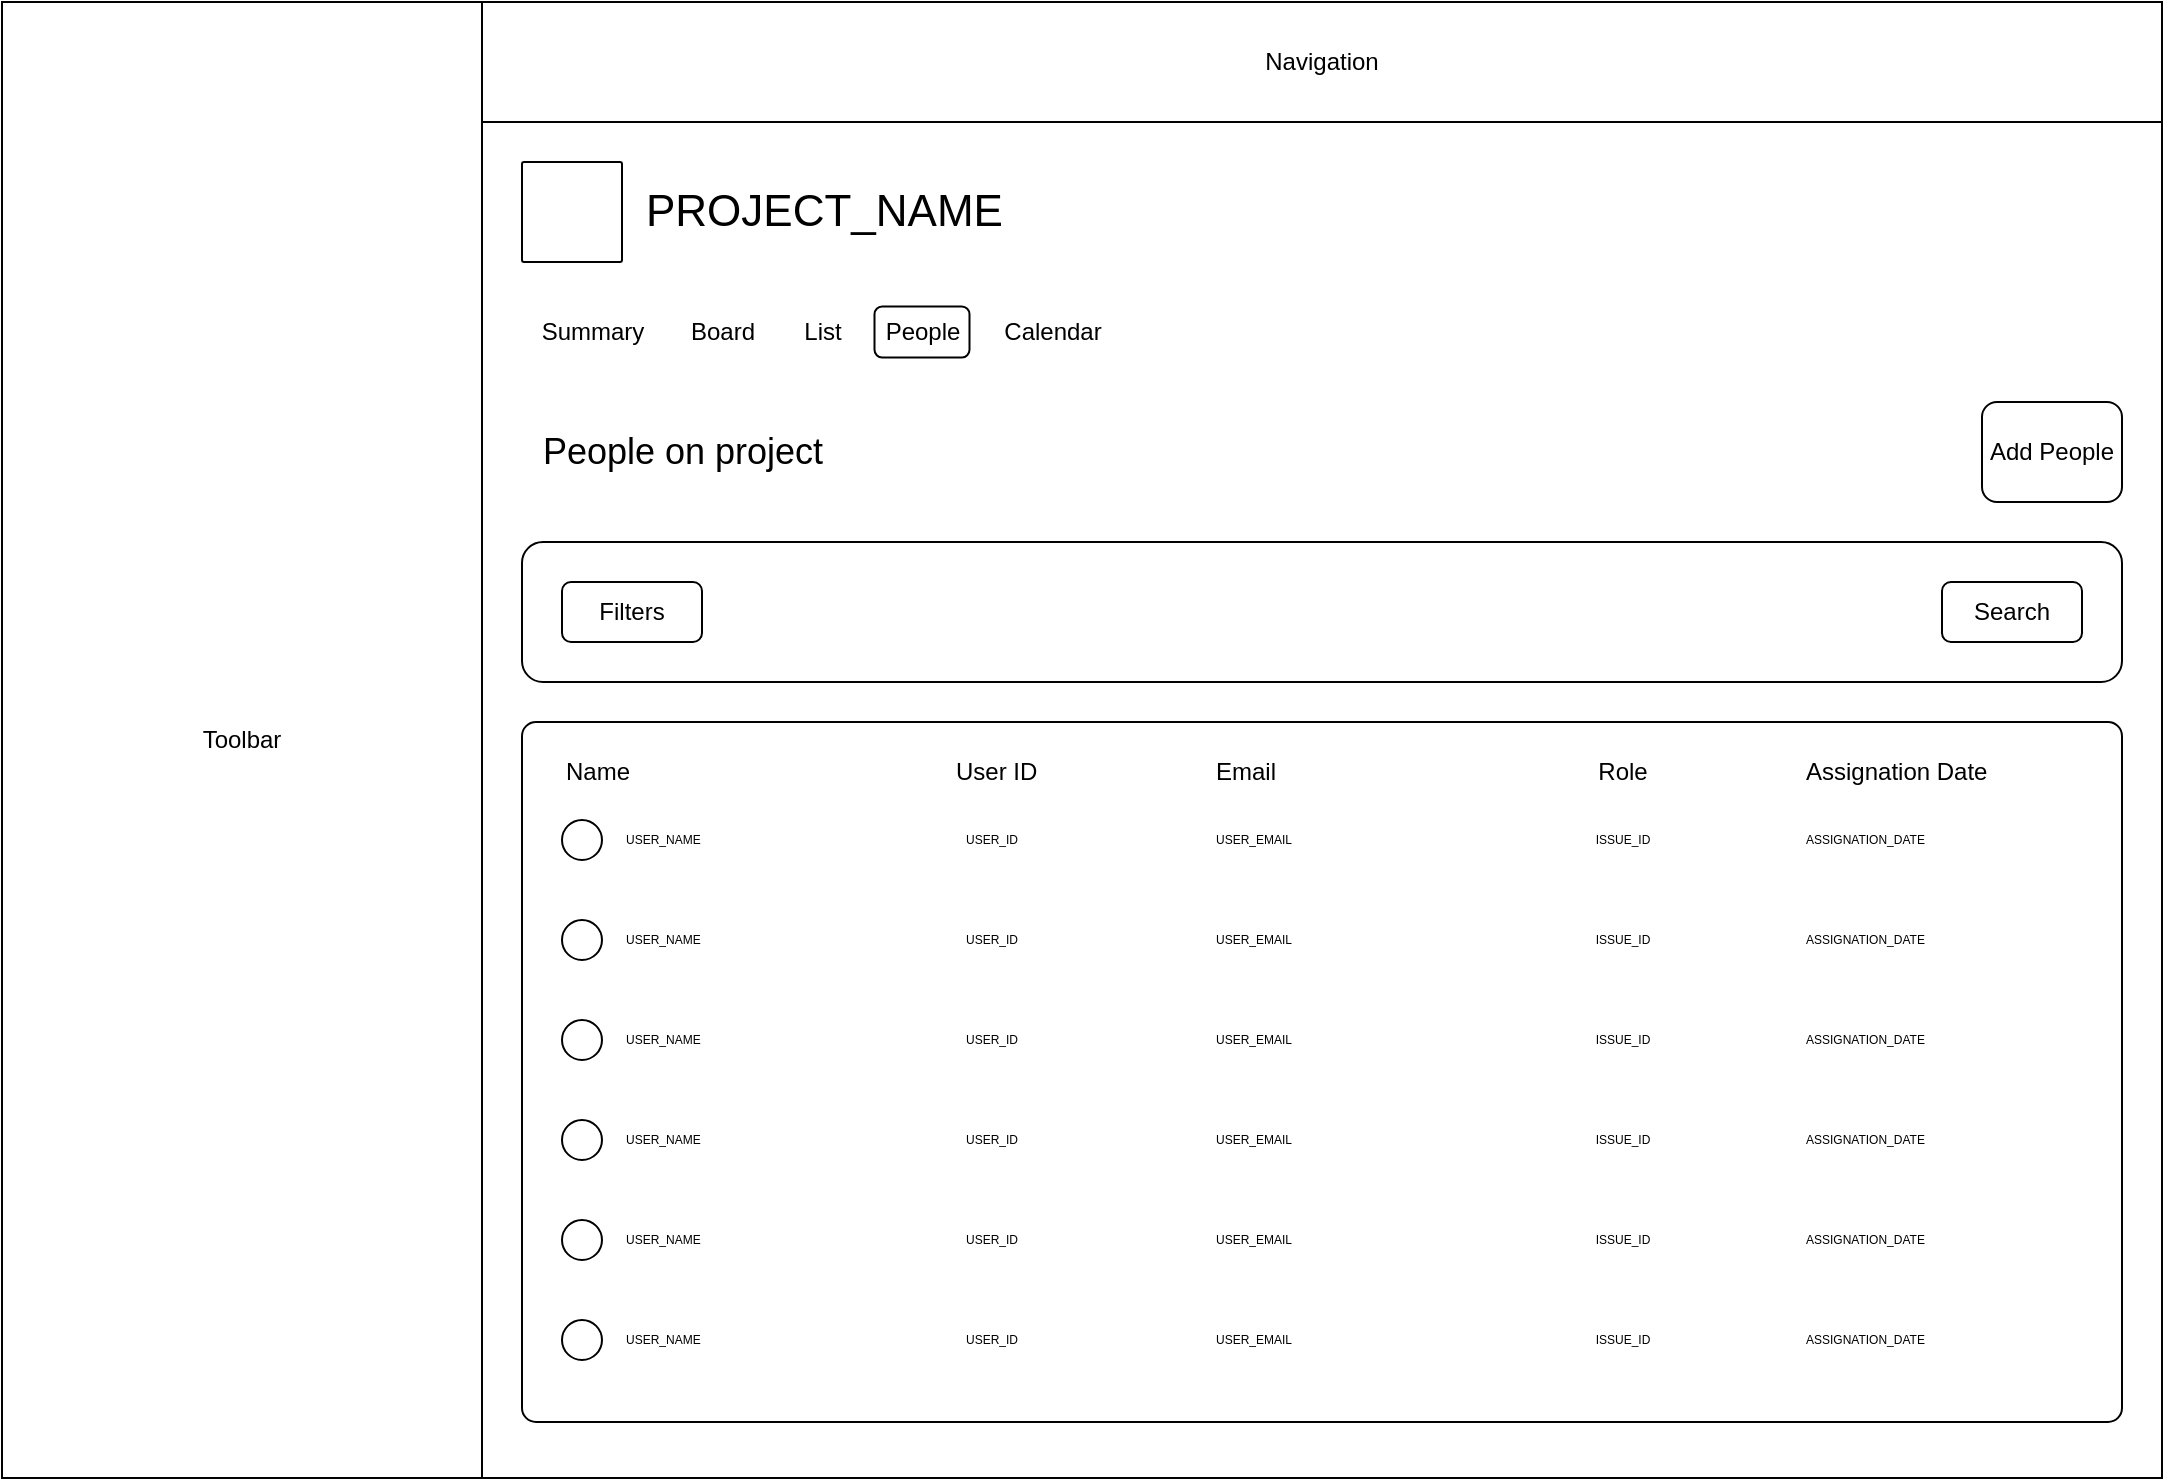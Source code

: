 <mxfile>
    <diagram id="ezGQYY76CnPRP2FsOGGO" name="Page-1">
        <mxGraphModel dx="832" dy="649" grid="1" gridSize="10" guides="1" tooltips="1" connect="1" arrows="1" fold="1" page="1" pageScale="1" pageWidth="1169" pageHeight="827" math="0" shadow="0">
            <root>
                <mxCell id="0"/>
                <mxCell id="1" parent="0"/>
                <mxCell id="167" value="Toolbar" style="rounded=0;whiteSpace=wrap;html=1;" vertex="1" parent="1">
                    <mxGeometry x="45" y="41" width="240" height="738" as="geometry"/>
                </mxCell>
                <mxCell id="168" value="Navigation" style="rounded=0;whiteSpace=wrap;html=1;" vertex="1" parent="1">
                    <mxGeometry x="285" y="41" width="840" height="60" as="geometry"/>
                </mxCell>
                <mxCell id="169" value="" style="rounded=0;whiteSpace=wrap;html=1;" vertex="1" parent="1">
                    <mxGeometry x="285" y="101" width="840" height="678" as="geometry"/>
                </mxCell>
                <mxCell id="170" value="" style="rounded=1;whiteSpace=wrap;html=1;arcSize=2;fillStyle=hatch;gradientColor=none;fillColor=#FFFFFF;" vertex="1" parent="1">
                    <mxGeometry x="305" y="121" width="50" height="50" as="geometry"/>
                </mxCell>
                <mxCell id="171" value="&lt;font style=&quot;font-size: 22px;&quot;&gt;PROJECT_NAME&lt;/font&gt;" style="rounded=0;whiteSpace=wrap;html=1;fillStyle=auto;fillColor=none;gradientColor=none;align=left;strokeColor=none;fontSize=22;verticalAlign=middle;" vertex="1" parent="1">
                    <mxGeometry x="365" y="121" width="170" height="50" as="geometry"/>
                </mxCell>
                <mxCell id="172" value="Summary" style="text;html=1;align=center;verticalAlign=middle;resizable=0;points=[];autosize=1;strokeColor=none;fillColor=none;" vertex="1" parent="1">
                    <mxGeometry x="305" y="191" width="70" height="30" as="geometry"/>
                </mxCell>
                <mxCell id="173" value="Board" style="text;html=1;align=center;verticalAlign=middle;resizable=0;points=[];autosize=1;strokeColor=none;fillColor=none;" vertex="1" parent="1">
                    <mxGeometry x="375" y="191" width="60" height="30" as="geometry"/>
                </mxCell>
                <mxCell id="174" value="List" style="text;html=1;align=center;verticalAlign=middle;resizable=0;points=[];autosize=1;strokeColor=none;fillColor=none;" vertex="1" parent="1">
                    <mxGeometry x="435" y="191" width="40" height="30" as="geometry"/>
                </mxCell>
                <mxCell id="175" value="People" style="text;html=1;align=center;verticalAlign=middle;resizable=0;points=[];autosize=1;strokeColor=none;fillColor=none;" vertex="1" parent="1">
                    <mxGeometry x="475" y="191" width="60" height="30" as="geometry"/>
                </mxCell>
                <mxCell id="176" value="Calendar" style="text;html=1;align=center;verticalAlign=middle;resizable=0;points=[];autosize=1;strokeColor=none;fillColor=none;" vertex="1" parent="1">
                    <mxGeometry x="535" y="191" width="70" height="30" as="geometry"/>
                </mxCell>
                <mxCell id="177" value="" style="rounded=1;whiteSpace=wrap;html=1;fillStyle=auto;fillColor=none;" vertex="1" parent="1">
                    <mxGeometry x="481.25" y="193.25" width="47.5" height="25.5" as="geometry"/>
                </mxCell>
                <mxCell id="178" value="People on project" style="text;html=1;align=center;verticalAlign=middle;resizable=0;points=[];autosize=1;strokeColor=none;fillColor=none;fontSize=18;" vertex="1" parent="1">
                    <mxGeometry x="305" y="246" width="160" height="40" as="geometry"/>
                </mxCell>
                <mxCell id="179" value="Add People" style="rounded=1;whiteSpace=wrap;html=1;fontSize=12;" vertex="1" parent="1">
                    <mxGeometry x="1035" y="241" width="70" height="50" as="geometry"/>
                </mxCell>
                <mxCell id="180" value="" style="rounded=1;whiteSpace=wrap;html=1;fontSize=12;" vertex="1" parent="1">
                    <mxGeometry x="305" y="311" width="800" height="70" as="geometry"/>
                </mxCell>
                <mxCell id="181" value="Filters" style="rounded=1;whiteSpace=wrap;html=1;fontSize=12;" vertex="1" parent="1">
                    <mxGeometry x="325" y="331" width="70" height="30" as="geometry"/>
                </mxCell>
                <mxCell id="182" value="Search" style="rounded=1;whiteSpace=wrap;html=1;fontSize=12;" vertex="1" parent="1">
                    <mxGeometry x="1015" y="331" width="70" height="30" as="geometry"/>
                </mxCell>
                <mxCell id="183" value="" style="rounded=1;whiteSpace=wrap;html=1;fontSize=12;arcSize=2;" vertex="1" parent="1">
                    <mxGeometry x="305" y="401" width="800" height="350" as="geometry"/>
                </mxCell>
                <mxCell id="184" value="" style="ellipse;whiteSpace=wrap;html=1;fontSize=12;fillColor=#FFFFFF;fillStyle=hatch;" vertex="1" parent="1">
                    <mxGeometry x="325" y="450" width="20" height="20" as="geometry"/>
                </mxCell>
                <mxCell id="185" value="Name" style="text;html=1;align=left;verticalAlign=middle;resizable=0;points=[];autosize=1;strokeColor=none;fillColor=none;fontSize=12;" vertex="1" parent="1">
                    <mxGeometry x="325" y="411" width="60" height="30" as="geometry"/>
                </mxCell>
                <mxCell id="186" value="User ID" style="text;html=1;align=left;verticalAlign=middle;resizable=0;points=[];autosize=1;strokeColor=none;fillColor=none;fontSize=12;" vertex="1" parent="1">
                    <mxGeometry x="520" y="411" width="60" height="30" as="geometry"/>
                </mxCell>
                <mxCell id="187" value="USER_NAME" style="text;html=1;align=left;verticalAlign=middle;resizable=0;points=[];autosize=1;strokeColor=none;fillColor=none;fontSize=6;" vertex="1" parent="1">
                    <mxGeometry x="355" y="450" width="60" height="20" as="geometry"/>
                </mxCell>
                <mxCell id="189" value="USER_ID" style="text;html=1;align=left;verticalAlign=middle;resizable=0;points=[];autosize=1;strokeColor=none;fillColor=none;fontSize=6;" vertex="1" parent="1">
                    <mxGeometry x="525" y="450" width="50" height="20" as="geometry"/>
                </mxCell>
                <mxCell id="190" value="Email" style="text;html=1;align=left;verticalAlign=middle;resizable=0;points=[];autosize=1;strokeColor=none;fillColor=none;fontSize=12;" vertex="1" parent="1">
                    <mxGeometry x="650" y="411" width="50" height="30" as="geometry"/>
                </mxCell>
                <mxCell id="192" value="Role" style="text;html=1;align=center;verticalAlign=middle;resizable=0;points=[];autosize=1;strokeColor=none;fillColor=none;fontSize=12;" vertex="1" parent="1">
                    <mxGeometry x="830" y="411" width="50" height="30" as="geometry"/>
                </mxCell>
                <mxCell id="193" value="ISSUE_ID" style="text;html=1;align=center;verticalAlign=middle;resizable=0;points=[];autosize=1;strokeColor=none;fillColor=none;fontSize=6;" vertex="1" parent="1">
                    <mxGeometry x="830" y="450" width="50" height="20" as="geometry"/>
                </mxCell>
                <mxCell id="200" value="Assignation Date" style="text;html=1;align=left;verticalAlign=middle;resizable=0;points=[];autosize=1;strokeColor=none;fillColor=none;fontSize=12;" vertex="1" parent="1">
                    <mxGeometry x="945" y="411" width="110" height="30" as="geometry"/>
                </mxCell>
                <mxCell id="201" value="ASSIGNATION_DATE" style="text;html=1;align=left;verticalAlign=middle;resizable=0;points=[];autosize=1;strokeColor=none;fillColor=none;fontSize=6;" vertex="1" parent="1">
                    <mxGeometry x="945" y="450" width="80" height="20" as="geometry"/>
                </mxCell>
                <mxCell id="202" value="" style="ellipse;whiteSpace=wrap;html=1;fontSize=12;fillColor=#FFFFFF;fillStyle=hatch;" vertex="1" parent="1">
                    <mxGeometry x="325" y="500" width="20" height="20" as="geometry"/>
                </mxCell>
                <mxCell id="203" value="USER_NAME" style="text;html=1;align=left;verticalAlign=middle;resizable=0;points=[];autosize=1;strokeColor=none;fillColor=none;fontSize=6;" vertex="1" parent="1">
                    <mxGeometry x="355" y="500" width="60" height="20" as="geometry"/>
                </mxCell>
                <mxCell id="205" value="USER_ID" style="text;html=1;align=left;verticalAlign=middle;resizable=0;points=[];autosize=1;strokeColor=none;fillColor=none;fontSize=6;" vertex="1" parent="1">
                    <mxGeometry x="525" y="500" width="50" height="20" as="geometry"/>
                </mxCell>
                <mxCell id="207" value="ISSUE_ID" style="text;html=1;align=center;verticalAlign=middle;resizable=0;points=[];autosize=1;strokeColor=none;fillColor=none;fontSize=6;" vertex="1" parent="1">
                    <mxGeometry x="830" y="500" width="50" height="20" as="geometry"/>
                </mxCell>
                <mxCell id="211" value="ASSIGNATION_DATE" style="text;html=1;align=left;verticalAlign=middle;resizable=0;points=[];autosize=1;strokeColor=none;fillColor=none;fontSize=6;" vertex="1" parent="1">
                    <mxGeometry x="945" y="500" width="80" height="20" as="geometry"/>
                </mxCell>
                <mxCell id="212" value="" style="ellipse;whiteSpace=wrap;html=1;fontSize=12;fillColor=#FFFFFF;fillStyle=hatch;" vertex="1" parent="1">
                    <mxGeometry x="325" y="550" width="20" height="20" as="geometry"/>
                </mxCell>
                <mxCell id="213" value="USER_NAME" style="text;html=1;align=left;verticalAlign=middle;resizable=0;points=[];autosize=1;strokeColor=none;fillColor=none;fontSize=6;" vertex="1" parent="1">
                    <mxGeometry x="355" y="550" width="60" height="20" as="geometry"/>
                </mxCell>
                <mxCell id="215" value="USER_ID" style="text;html=1;align=left;verticalAlign=middle;resizable=0;points=[];autosize=1;strokeColor=none;fillColor=none;fontSize=6;" vertex="1" parent="1">
                    <mxGeometry x="525" y="550" width="50" height="20" as="geometry"/>
                </mxCell>
                <mxCell id="217" value="ISSUE_ID" style="text;html=1;align=center;verticalAlign=middle;resizable=0;points=[];autosize=1;strokeColor=none;fillColor=none;fontSize=6;" vertex="1" parent="1">
                    <mxGeometry x="830" y="550" width="50" height="20" as="geometry"/>
                </mxCell>
                <mxCell id="221" value="ASSIGNATION_DATE" style="text;html=1;align=left;verticalAlign=middle;resizable=0;points=[];autosize=1;strokeColor=none;fillColor=none;fontSize=6;" vertex="1" parent="1">
                    <mxGeometry x="945" y="550" width="80" height="20" as="geometry"/>
                </mxCell>
                <mxCell id="222" value="" style="ellipse;whiteSpace=wrap;html=1;fontSize=12;fillColor=#FFFFFF;fillStyle=hatch;" vertex="1" parent="1">
                    <mxGeometry x="325" y="600" width="20" height="20" as="geometry"/>
                </mxCell>
                <mxCell id="223" value="USER_NAME" style="text;html=1;align=left;verticalAlign=middle;resizable=0;points=[];autosize=1;strokeColor=none;fillColor=none;fontSize=6;" vertex="1" parent="1">
                    <mxGeometry x="355" y="600" width="60" height="20" as="geometry"/>
                </mxCell>
                <mxCell id="225" value="USER_ID" style="text;html=1;align=left;verticalAlign=middle;resizable=0;points=[];autosize=1;strokeColor=none;fillColor=none;fontSize=6;" vertex="1" parent="1">
                    <mxGeometry x="525" y="600" width="50" height="20" as="geometry"/>
                </mxCell>
                <mxCell id="227" value="ISSUE_ID" style="text;html=1;align=center;verticalAlign=middle;resizable=0;points=[];autosize=1;strokeColor=none;fillColor=none;fontSize=6;" vertex="1" parent="1">
                    <mxGeometry x="830" y="600" width="50" height="20" as="geometry"/>
                </mxCell>
                <mxCell id="231" value="ASSIGNATION_DATE" style="text;html=1;align=left;verticalAlign=middle;resizable=0;points=[];autosize=1;strokeColor=none;fillColor=none;fontSize=6;" vertex="1" parent="1">
                    <mxGeometry x="945" y="600" width="80" height="20" as="geometry"/>
                </mxCell>
                <mxCell id="232" value="" style="ellipse;whiteSpace=wrap;html=1;fontSize=12;fillColor=#FFFFFF;fillStyle=hatch;" vertex="1" parent="1">
                    <mxGeometry x="325" y="650" width="20" height="20" as="geometry"/>
                </mxCell>
                <mxCell id="233" value="USER_NAME" style="text;html=1;align=left;verticalAlign=middle;resizable=0;points=[];autosize=1;strokeColor=none;fillColor=none;fontSize=6;" vertex="1" parent="1">
                    <mxGeometry x="355" y="650" width="60" height="20" as="geometry"/>
                </mxCell>
                <mxCell id="235" value="USER_ID" style="text;html=1;align=left;verticalAlign=middle;resizable=0;points=[];autosize=1;strokeColor=none;fillColor=none;fontSize=6;" vertex="1" parent="1">
                    <mxGeometry x="525" y="650" width="50" height="20" as="geometry"/>
                </mxCell>
                <mxCell id="237" value="ISSUE_ID" style="text;html=1;align=center;verticalAlign=middle;resizable=0;points=[];autosize=1;strokeColor=none;fillColor=none;fontSize=6;" vertex="1" parent="1">
                    <mxGeometry x="830" y="650" width="50" height="20" as="geometry"/>
                </mxCell>
                <mxCell id="241" value="ASSIGNATION_DATE" style="text;html=1;align=left;verticalAlign=middle;resizable=0;points=[];autosize=1;strokeColor=none;fillColor=none;fontSize=6;" vertex="1" parent="1">
                    <mxGeometry x="945" y="650" width="80" height="20" as="geometry"/>
                </mxCell>
                <mxCell id="242" value="" style="ellipse;whiteSpace=wrap;html=1;fontSize=12;fillColor=#FFFFFF;fillStyle=hatch;" vertex="1" parent="1">
                    <mxGeometry x="325" y="700" width="20" height="20" as="geometry"/>
                </mxCell>
                <mxCell id="243" value="USER_NAME" style="text;html=1;align=left;verticalAlign=middle;resizable=0;points=[];autosize=1;strokeColor=none;fillColor=none;fontSize=6;" vertex="1" parent="1">
                    <mxGeometry x="355" y="700" width="60" height="20" as="geometry"/>
                </mxCell>
                <mxCell id="245" value="USER_ID" style="text;html=1;align=left;verticalAlign=middle;resizable=0;points=[];autosize=1;strokeColor=none;fillColor=none;fontSize=6;" vertex="1" parent="1">
                    <mxGeometry x="525" y="700" width="50" height="20" as="geometry"/>
                </mxCell>
                <mxCell id="247" value="ISSUE_ID" style="text;html=1;align=center;verticalAlign=middle;resizable=0;points=[];autosize=1;strokeColor=none;fillColor=none;fontSize=6;" vertex="1" parent="1">
                    <mxGeometry x="830" y="700" width="50" height="20" as="geometry"/>
                </mxCell>
                <mxCell id="251" value="ASSIGNATION_DATE" style="text;html=1;align=left;verticalAlign=middle;resizable=0;points=[];autosize=1;strokeColor=none;fillColor=none;fontSize=6;" vertex="1" parent="1">
                    <mxGeometry x="945" y="700" width="80" height="20" as="geometry"/>
                </mxCell>
                <mxCell id="252" value="USER_EMAIL" style="text;html=1;align=left;verticalAlign=middle;resizable=0;points=[];autosize=1;strokeColor=none;fillColor=none;fontSize=6;" vertex="1" parent="1">
                    <mxGeometry x="650" y="450" width="60" height="20" as="geometry"/>
                </mxCell>
                <mxCell id="253" value="USER_EMAIL" style="text;html=1;align=left;verticalAlign=middle;resizable=0;points=[];autosize=1;strokeColor=none;fillColor=none;fontSize=6;" vertex="1" parent="1">
                    <mxGeometry x="650" y="500" width="60" height="20" as="geometry"/>
                </mxCell>
                <mxCell id="254" value="USER_EMAIL" style="text;html=1;align=left;verticalAlign=middle;resizable=0;points=[];autosize=1;strokeColor=none;fillColor=none;fontSize=6;" vertex="1" parent="1">
                    <mxGeometry x="650" y="550" width="60" height="20" as="geometry"/>
                </mxCell>
                <mxCell id="255" value="USER_EMAIL" style="text;html=1;align=left;verticalAlign=middle;resizable=0;points=[];autosize=1;strokeColor=none;fillColor=none;fontSize=6;" vertex="1" parent="1">
                    <mxGeometry x="650" y="600" width="60" height="20" as="geometry"/>
                </mxCell>
                <mxCell id="256" value="USER_EMAIL" style="text;html=1;align=left;verticalAlign=middle;resizable=0;points=[];autosize=1;strokeColor=none;fillColor=none;fontSize=6;" vertex="1" parent="1">
                    <mxGeometry x="650" y="650" width="60" height="20" as="geometry"/>
                </mxCell>
                <mxCell id="257" value="USER_EMAIL" style="text;html=1;align=left;verticalAlign=middle;resizable=0;points=[];autosize=1;strokeColor=none;fillColor=none;fontSize=6;" vertex="1" parent="1">
                    <mxGeometry x="650" y="700" width="60" height="20" as="geometry"/>
                </mxCell>
            </root>
        </mxGraphModel>
    </diagram>
</mxfile>